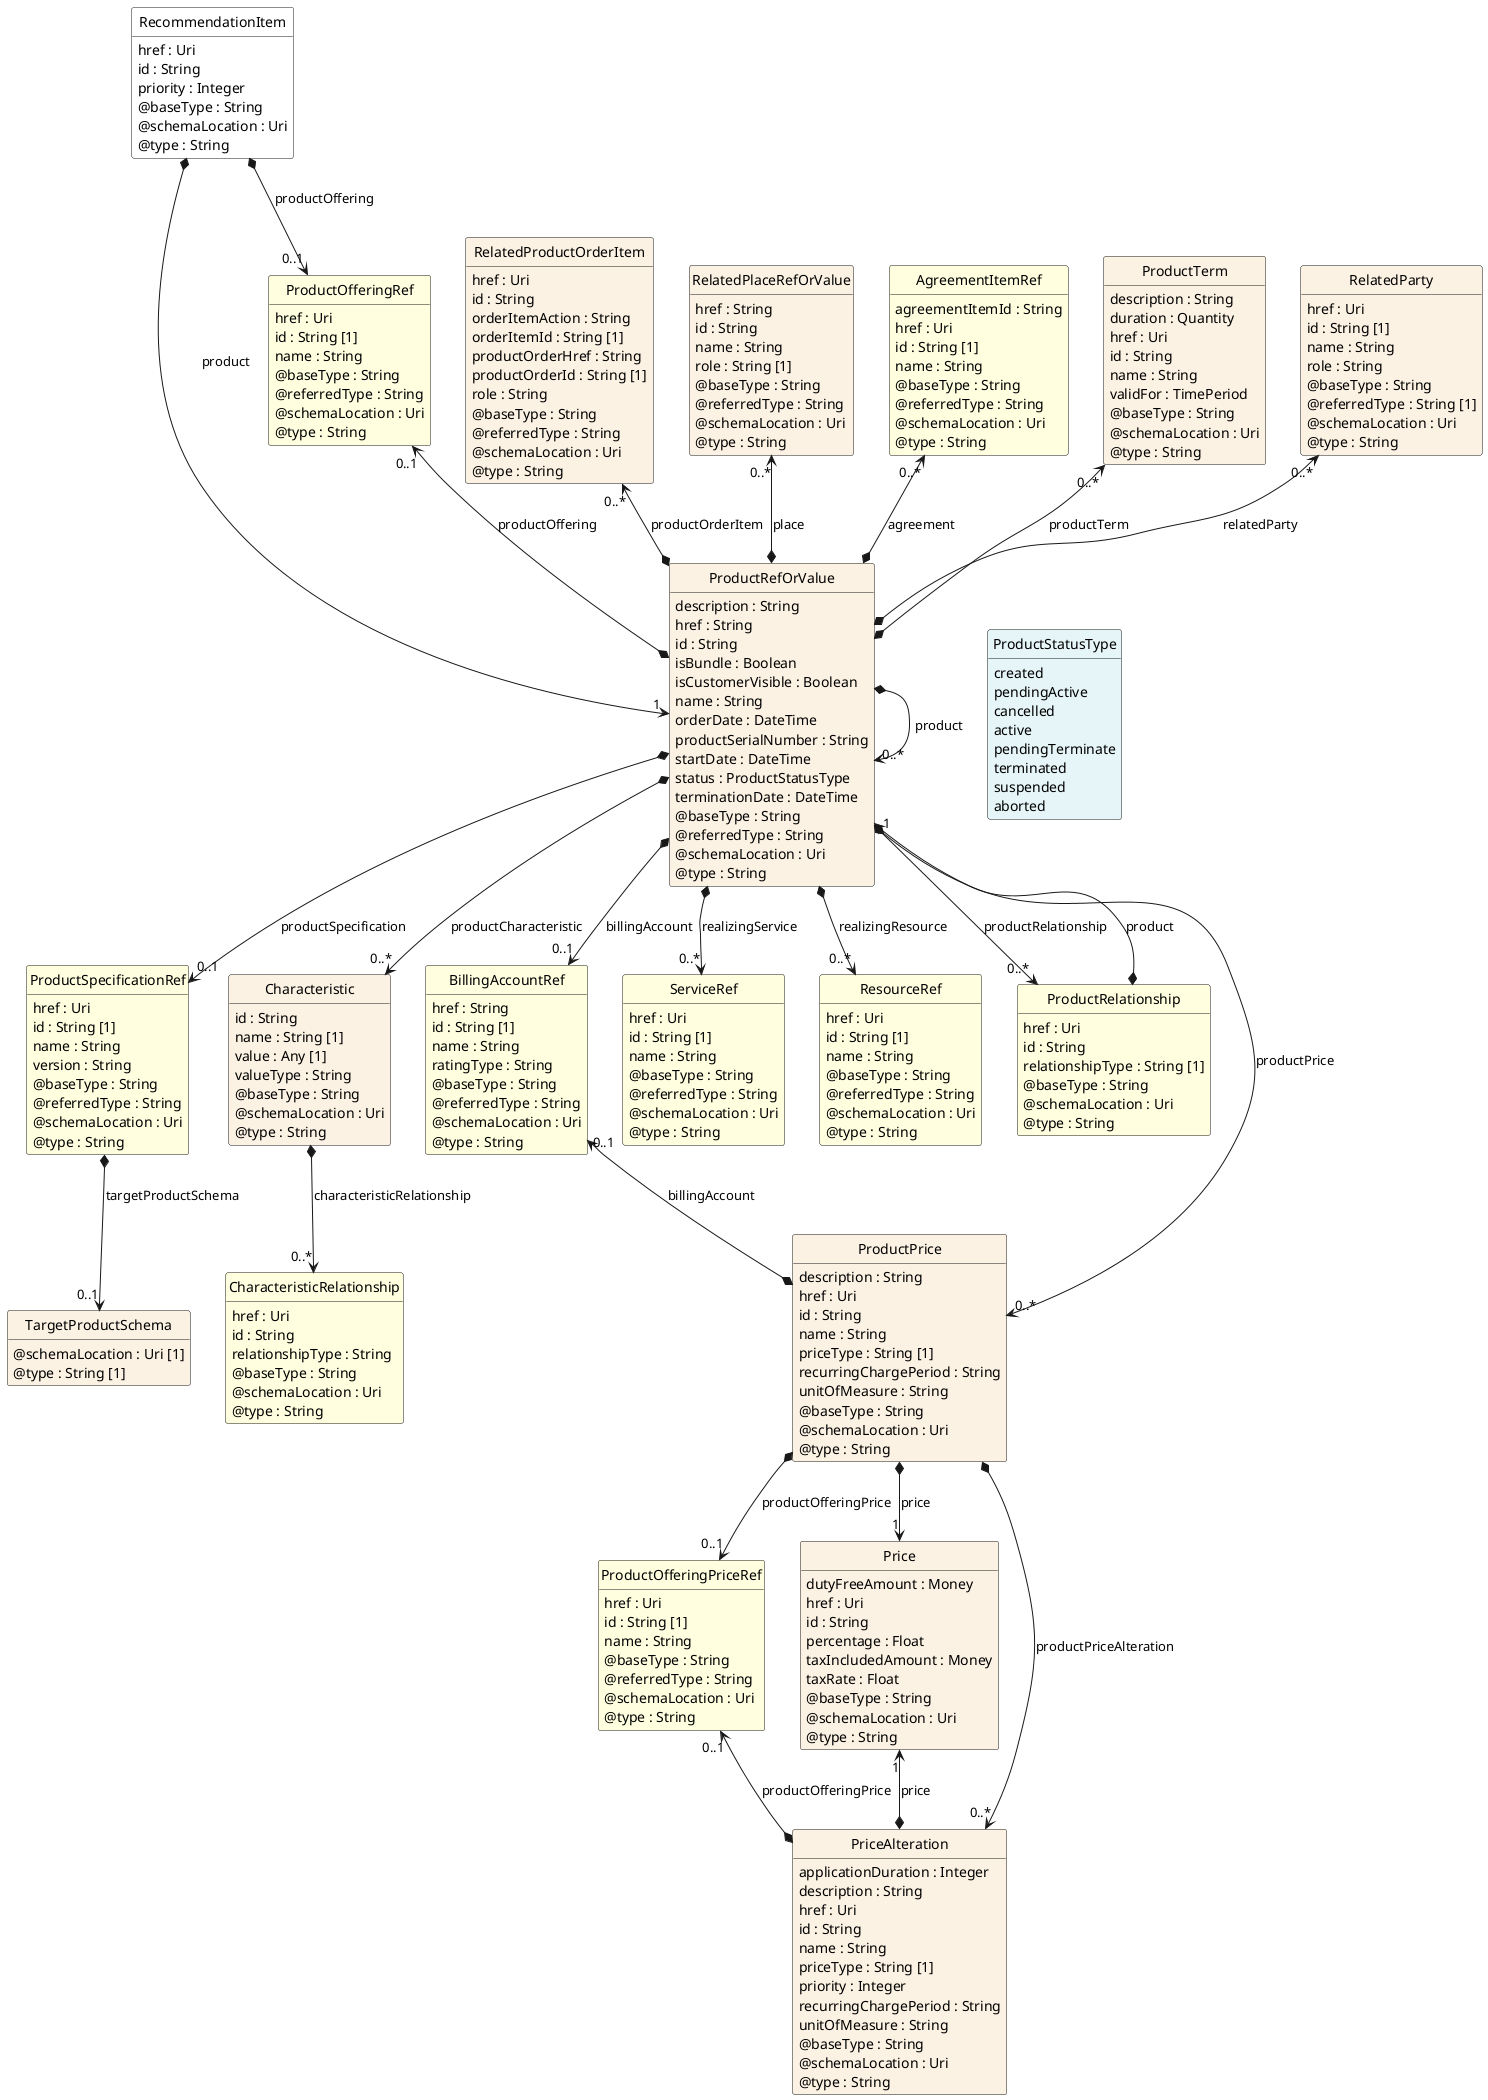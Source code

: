 @startuml
hide circle
hide methods
hide stereotype
show <<Enumeration>> stereotype
skinparam class {
   BackgroundColor<<Enumeration>> #E6F5F7
   BackgroundColor<<Ref>> #FFFFE0
   BackgroundColor<<Pivot>> #FFFFFFF
   BackgroundColor<<SimpleType>> #E2F0DA
   BackgroundColor #FCF2E3
}

class RecommendationItem <<Pivot>> {
    href : Uri
    id : String
    priority : Integer
    @baseType : String
    @schemaLocation : Uri
    @type : String
}

class ProductRefOrValue  {
    description : String
    href : String
    id : String
    isBundle : Boolean
    isCustomerVisible : Boolean
    name : String
    orderDate : DateTime
    productSerialNumber : String
    startDate : DateTime
    status : ProductStatusType
    terminationDate : DateTime
    @baseType : String
    @referredType : String
    @schemaLocation : Uri
    @type : String
}

class ProductSpecificationRef  <<Ref>> {
    href : Uri
    id : String [1]
    name : String
    version : String
    @baseType : String
    @referredType : String
    @schemaLocation : Uri
    @type : String
}

class TargetProductSchema  {
    @schemaLocation : Uri [1]
    @type : String [1]
}

class Characteristic  {
    id : String
    name : String [1]
    value : Any [1]
    valueType : String
    @baseType : String
    @schemaLocation : Uri
    @type : String
}

class CharacteristicRelationship  <<Ref>> {
    href : Uri
    id : String
    relationshipType : String
    @baseType : String
    @schemaLocation : Uri
    @type : String
}

class BillingAccountRef  <<Ref>> {
    href : String
    id : String [1]
    name : String
    ratingType : String
    @baseType : String
    @referredType : String
    @schemaLocation : Uri
    @type : String
}

class RelatedProductOrderItem  {
    href : Uri
    id : String
    orderItemAction : String
    orderItemId : String [1]
    productOrderHref : String
    productOrderId : String [1]
    role : String
    @baseType : String
    @referredType : String
    @schemaLocation : Uri
    @type : String
}

class ServiceRef  <<Ref>> {
    href : Uri
    id : String [1]
    name : String
    @baseType : String
    @referredType : String
    @schemaLocation : Uri
    @type : String
}

class ResourceRef  <<Ref>> {
    href : Uri
    id : String [1]
    name : String
    @baseType : String
    @referredType : String
    @schemaLocation : Uri
    @type : String
}

class RelatedPlaceRefOrValue  {
    href : String
    id : String
    name : String
    role : String [1]
    @baseType : String
    @referredType : String
    @schemaLocation : Uri
    @type : String
}

class AgreementItemRef  <<Ref>> {
    agreementItemId : String
    href : Uri
    id : String [1]
    name : String
    @baseType : String
    @referredType : String
    @schemaLocation : Uri
    @type : String
}

class ProductOfferingRef  <<Ref>> {
    href : Uri
    id : String [1]
    name : String
    @baseType : String
    @referredType : String
    @schemaLocation : Uri
    @type : String
}

class ProductTerm  {
    description : String
    duration : Quantity
    href : Uri
    id : String
    name : String
    validFor : TimePeriod
    @baseType : String
    @schemaLocation : Uri
    @type : String
}

class RelatedParty  {
    href : Uri
    id : String [1]
    name : String
    role : String
    @baseType : String
    @referredType : String [1]
    @schemaLocation : Uri
    @type : String
}

class ProductRelationship  <<Ref>> {
    href : Uri
    id : String
    relationshipType : String [1]
    @baseType : String
    @schemaLocation : Uri
    @type : String
}

class ProductPrice  {
    description : String
    href : Uri
    id : String
    name : String
    priceType : String [1]
    recurringChargePeriod : String
    unitOfMeasure : String
    @baseType : String
    @schemaLocation : Uri
    @type : String
}

class ProductOfferingPriceRef  <<Ref>> {
    href : Uri
    id : String [1]
    name : String
    @baseType : String
    @referredType : String
    @schemaLocation : Uri
    @type : String
}

class Price  {
    dutyFreeAmount : Money
    href : Uri
    id : String
    percentage : Float
    taxIncludedAmount : Money
    taxRate : Float
    @baseType : String
    @schemaLocation : Uri
    @type : String
}

class PriceAlteration  {
    applicationDuration : Integer
    description : String
    href : Uri
    id : String
    name : String
    priceType : String [1]
    priority : Integer
    recurringChargePeriod : String
    unitOfMeasure : String
    @baseType : String
    @schemaLocation : Uri
    @type : String
}

class ProductStatusType <<Enumeration>> {
    created
    pendingActive
    cancelled
    active
    pendingTerminate
    terminated
    suspended
    aborted
}

RecommendationItem *-->  "0..1" ProductOfferingRef : productOffering

RecommendationItem *-->  "1" ProductRefOrValue : product

ProductRefOrValue *-right-> "0..*" ProductRefOrValue : product

ProductOfferingRef "0..1" <--* ProductRefOrValue : productOffering

ProductRefOrValue *-->  "0..1" BillingAccountRef : billingAccount

ProductRefOrValue -right[hidden]-> ProductStatusType

ProductRefOrValue *-->  "0..*" ProductRelationship : productRelationship

ProductRefOrValue *-->  "0..*" ProductPrice : productPrice

ProductRefOrValue "1" <--* ProductRelationship : product

BillingAccountRef "0..1" <--* ProductPrice : billingAccount

ProductPrice *-->  "1" Price : price

ProductPrice *-->  "0..1" ProductOfferingPriceRef : productOfferingPrice

ProductPrice *-->  "0..*" PriceAlteration : productPriceAlteration

Price "1" <--* PriceAlteration : price

ProductOfferingPriceRef "0..1" <--* PriceAlteration : productOfferingPrice

RelatedPlaceRefOrValue "0..*" <--* ProductRefOrValue : place

AgreementItemRef "0..*" <--* ProductRefOrValue : agreement

ProductTerm "0..*" <--* ProductRefOrValue : productTerm

RelatedParty "0..*" <--* ProductRefOrValue : relatedParty

RelatedProductOrderItem "0..*" <--* ProductRefOrValue : productOrderItem

ProductRefOrValue *-->  "0..*" ResourceRef : realizingResource

ProductRefOrValue *-->  "0..*" ServiceRef : realizingService

ProductRefOrValue *-->  "0..*" Characteristic : productCharacteristic

ProductRefOrValue *-->  "0..1" ProductSpecificationRef : productSpecification

ProductSpecificationRef *-->  "0..1" TargetProductSchema : targetProductSchema

Characteristic *-->  "0..*" CharacteristicRelationship : characteristicRelationship

@enduml